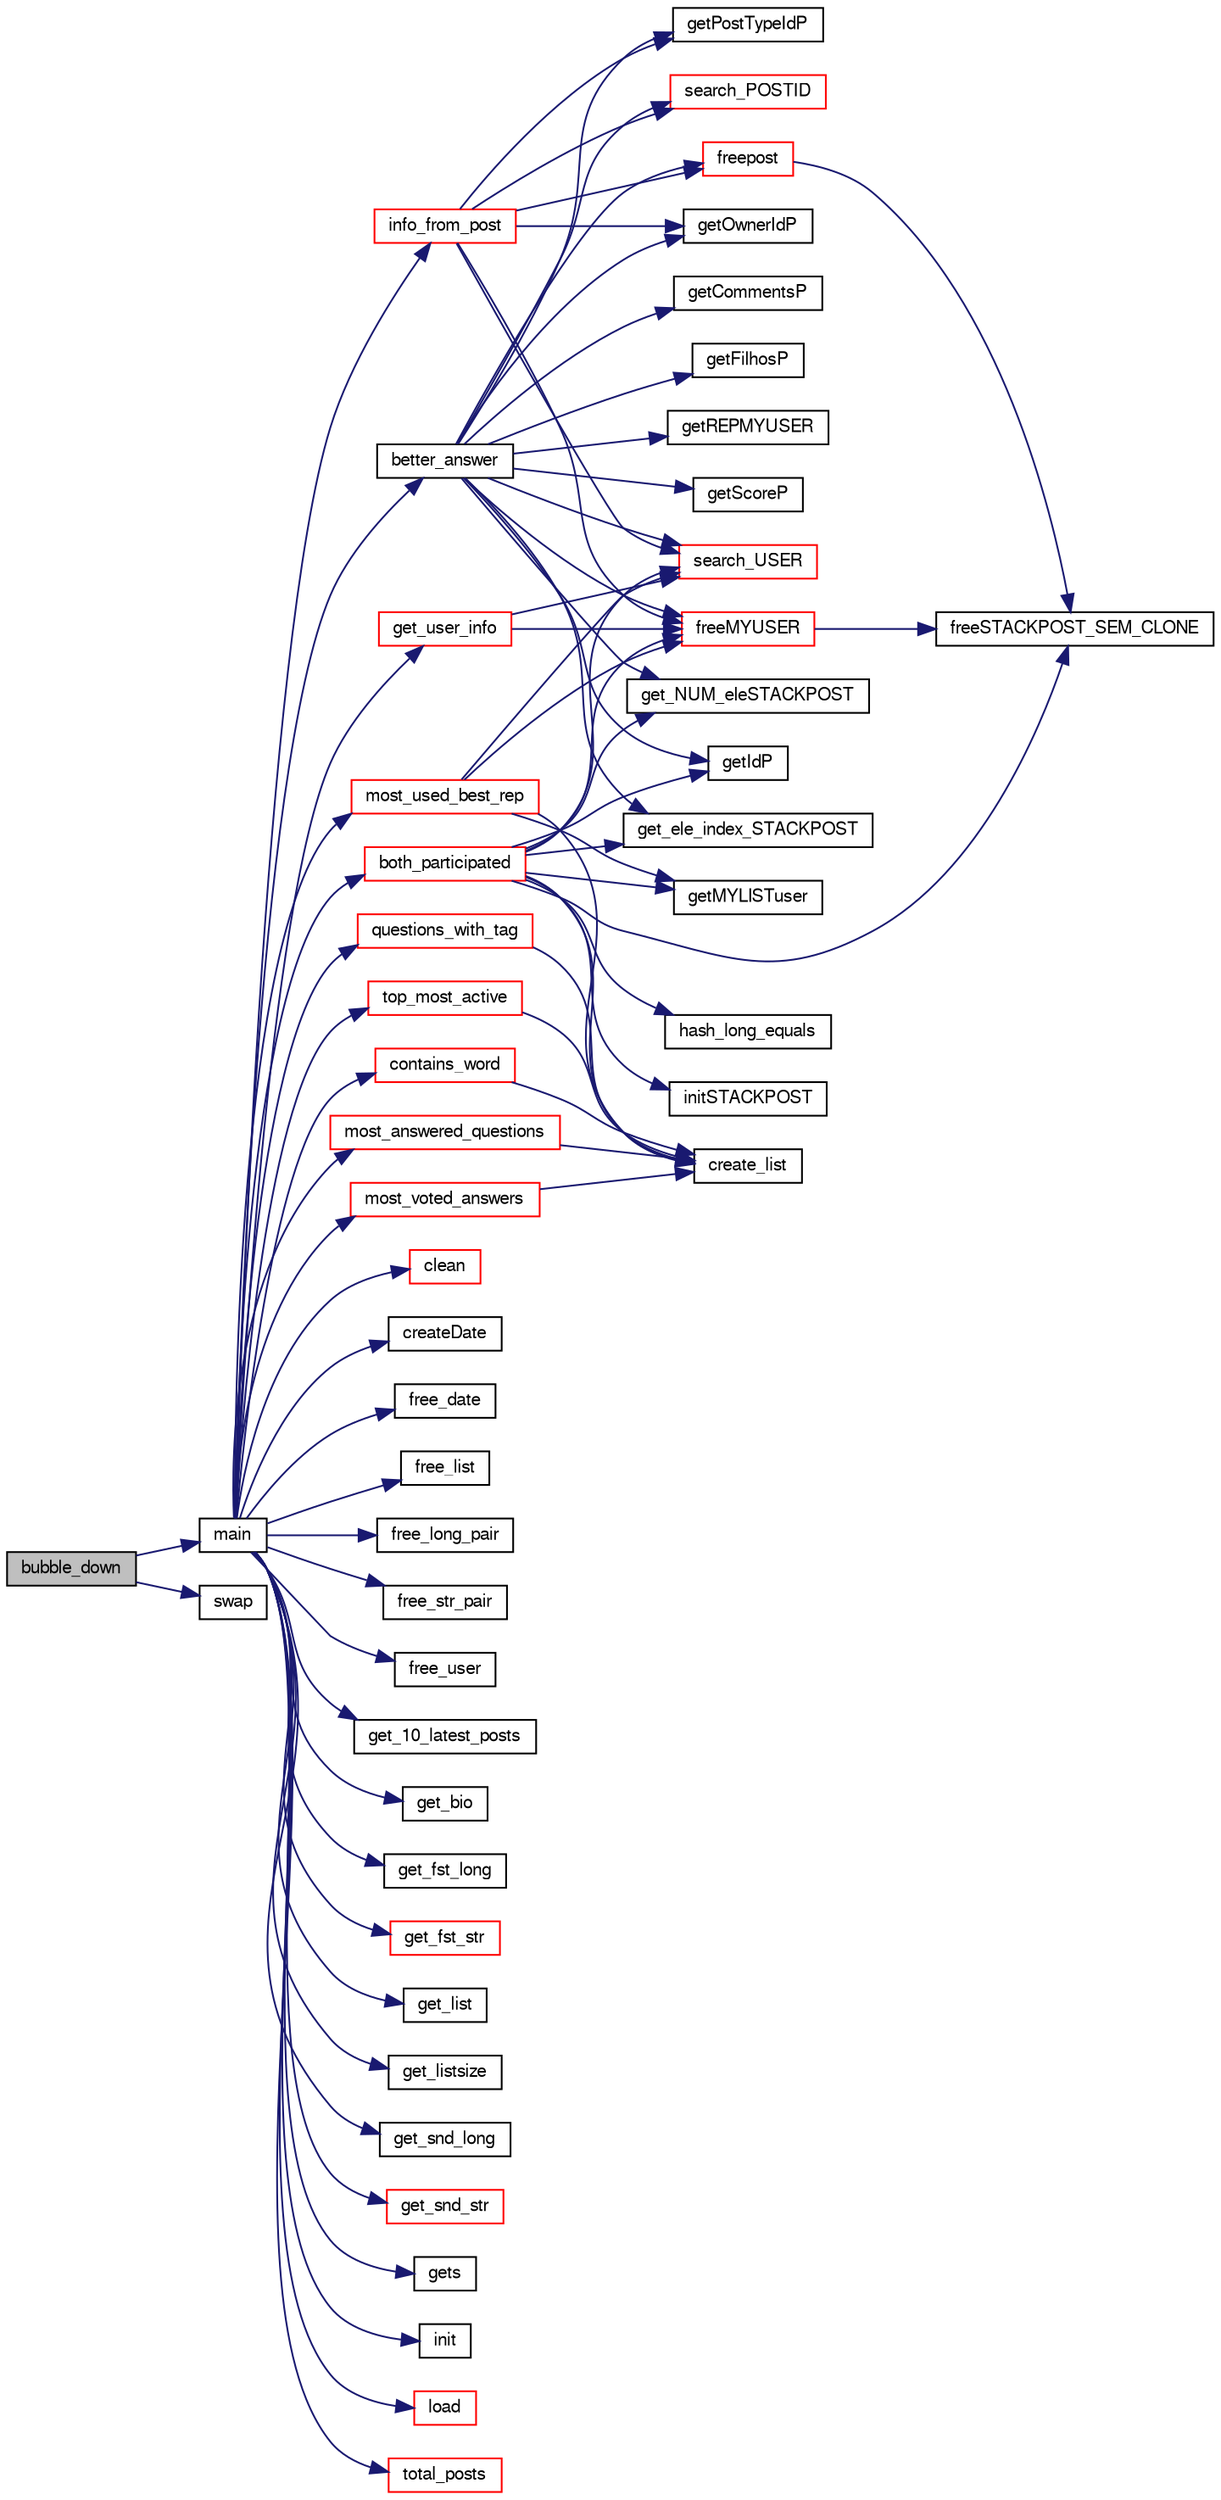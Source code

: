 digraph "bubble_down"
{
  edge [fontname="FreeSans",fontsize="10",labelfontname="FreeSans",labelfontsize="10"];
  node [fontname="FreeSans",fontsize="10",shape=record];
  rankdir="LR";
  Node1 [label="bubble_down",height=0.2,width=0.4,color="black", fillcolor="grey75", style="filled", fontcolor="black"];
  Node1 -> Node2 [color="midnightblue",fontsize="10",style="solid",fontname="FreeSans"];
  Node2 [label="main",height=0.2,width=0.4,color="black", fillcolor="white", style="filled",URL="$main_8c.html#ae66f6b31b5ad750f1fe042a706a4e3d4"];
  Node2 -> Node3 [color="midnightblue",fontsize="10",style="solid",fontname="FreeSans"];
  Node3 [label="better_answer",height=0.2,width=0.4,color="black", fillcolor="white", style="filled",URL="$interface_8c.html#af0bd178e59de59a12a227a1cc5124c58",tooltip="Função que dado um id de um post devolve a resposta melhor cotada desse post. "];
  Node3 -> Node4 [color="midnightblue",fontsize="10",style="solid",fontname="FreeSans"];
  Node4 [label="freeMYUSER",height=0.2,width=0.4,color="red", fillcolor="white", style="filled",URL="$myuser_8c.html#a5123e16973f221037824315bb060bc91",tooltip="Função que liberta a memória de um user. "];
  Node4 -> Node5 [color="midnightblue",fontsize="10",style="solid",fontname="FreeSans"];
  Node5 [label="freeSTACKPOST_SEM_CLONE",height=0.2,width=0.4,color="black", fillcolor="white", style="filled",URL="$mypost_8c.html#a91b21fb278f52144ead6215a80e864a5",tooltip="Função que dá free a uma stackpost. "];
  Node3 -> Node6 [color="midnightblue",fontsize="10",style="solid",fontname="FreeSans"];
  Node6 [label="freepost",height=0.2,width=0.4,color="red", fillcolor="white", style="filled",URL="$mypost_8c.html#a08e79594d5f2f7acf98a907972c05c51",tooltip="Função que liberta a memória alocada para um dado post. "];
  Node6 -> Node5 [color="midnightblue",fontsize="10",style="solid",fontname="FreeSans"];
  Node3 -> Node7 [color="midnightblue",fontsize="10",style="solid",fontname="FreeSans"];
  Node7 [label="get_ele_index_STACKPOST",height=0.2,width=0.4,color="black", fillcolor="white", style="filled",URL="$mypost_8c.html#ab5f84eeb5ef5145c0058f17b63ff41ae",tooltip="Função que devolve o elemento na posição dada. "];
  Node3 -> Node8 [color="midnightblue",fontsize="10",style="solid",fontname="FreeSans"];
  Node8 [label="get_NUM_eleSTACKPOST",height=0.2,width=0.4,color="black", fillcolor="white", style="filled",URL="$mypost_8c.html#a4dab09684a9c81a3b6cf73c12fbc9978",tooltip="Função que calcula o número de elementos de uma stackpost. "];
  Node3 -> Node9 [color="midnightblue",fontsize="10",style="solid",fontname="FreeSans"];
  Node9 [label="getCommentsP",height=0.2,width=0.4,color="black", fillcolor="white", style="filled",URL="$mypost_8c.html#aa8414847b7e8a4a885da2c756d1b0741",tooltip="Função que obtém o numero de comentarios de um post. "];
  Node3 -> Node10 [color="midnightblue",fontsize="10",style="solid",fontname="FreeSans"];
  Node10 [label="getFilhosP",height=0.2,width=0.4,color="black", fillcolor="white", style="filled",URL="$mypost_8c.html#adb8f601b62230e5fc982a65362a202e1",tooltip="Função que obtém os filhos de um post. "];
  Node3 -> Node11 [color="midnightblue",fontsize="10",style="solid",fontname="FreeSans"];
  Node11 [label="getIdP",height=0.2,width=0.4,color="black", fillcolor="white", style="filled",URL="$mypost_8c.html#afa0a87d0e3edc6a72af78a5dca815fd3",tooltip="Função que obtém o Id de um post. "];
  Node3 -> Node12 [color="midnightblue",fontsize="10",style="solid",fontname="FreeSans"];
  Node12 [label="getOwnerIdP",height=0.2,width=0.4,color="black", fillcolor="white", style="filled",URL="$mypost_8c.html#adaf507d186a88aba336eae26f03a0cc7",tooltip="Função que obtém o OwnerId de um post. "];
  Node3 -> Node13 [color="midnightblue",fontsize="10",style="solid",fontname="FreeSans"];
  Node13 [label="getPostTypeIdP",height=0.2,width=0.4,color="black", fillcolor="white", style="filled",URL="$mypost_8c.html#a514d82e76edef763f417b1a75d92939e",tooltip="Função que obtém o TypeId de um post. "];
  Node3 -> Node14 [color="midnightblue",fontsize="10",style="solid",fontname="FreeSans"];
  Node14 [label="getREPMYUSER",height=0.2,width=0.4,color="black", fillcolor="white", style="filled",URL="$myuser_8c.html#aabd3a0ebf20d134d1c8ca6f54564a617",tooltip="Função que devolve a rep do user. "];
  Node3 -> Node15 [color="midnightblue",fontsize="10",style="solid",fontname="FreeSans"];
  Node15 [label="getScoreP",height=0.2,width=0.4,color="black", fillcolor="white", style="filled",URL="$mypost_8c.html#a7564b17ded5d51aa16bd3bb68f78eaa0",tooltip="Função que obtém o score de um post. "];
  Node3 -> Node16 [color="midnightblue",fontsize="10",style="solid",fontname="FreeSans"];
  Node16 [label="search_POSTID",height=0.2,width=0.4,color="red", fillcolor="white", style="filled",URL="$mypost_8c.html#a23941cf77931842a0c8523c78888752b",tooltip="Função que procura um post pelo id na estrutura com clone. "];
  Node3 -> Node17 [color="midnightblue",fontsize="10",style="solid",fontname="FreeSans"];
  Node17 [label="search_USER",height=0.2,width=0.4,color="red", fillcolor="white", style="filled",URL="$myuser_8c.html#a89c3e32fead4720ca892da0e7f2c559b",tooltip="Função que procura um user na estrutura com clone. "];
  Node2 -> Node18 [color="midnightblue",fontsize="10",style="solid",fontname="FreeSans"];
  Node18 [label="both_participated",height=0.2,width=0.4,color="red", fillcolor="white", style="filled",URL="$interface_8c.html#ab2069c6237b5ab6647937173d43d9bac",tooltip="Função que dado 2 users retorna as N perguntas em que ambos participaram. "];
  Node18 -> Node19 [color="midnightblue",fontsize="10",style="solid",fontname="FreeSans"];
  Node19 [label="create_list",height=0.2,width=0.4,color="black", fillcolor="white", style="filled",URL="$list_8c.html#ac493f609072d58e2fedebea0e970cccf"];
  Node18 -> Node4 [color="midnightblue",fontsize="10",style="solid",fontname="FreeSans"];
  Node18 -> Node5 [color="midnightblue",fontsize="10",style="solid",fontname="FreeSans"];
  Node18 -> Node7 [color="midnightblue",fontsize="10",style="solid",fontname="FreeSans"];
  Node18 -> Node8 [color="midnightblue",fontsize="10",style="solid",fontname="FreeSans"];
  Node18 -> Node11 [color="midnightblue",fontsize="10",style="solid",fontname="FreeSans"];
  Node18 -> Node20 [color="midnightblue",fontsize="10",style="solid",fontname="FreeSans"];
  Node20 [label="getMYLISTuser",height=0.2,width=0.4,color="black", fillcolor="white", style="filled",URL="$myuser_8c.html#a3a1051fdb7a0f3c780890eb22aa29e27",tooltip="Função que devolve a lista de posts de um USER. "];
  Node18 -> Node21 [color="midnightblue",fontsize="10",style="solid",fontname="FreeSans"];
  Node21 [label="hash_long_equals",height=0.2,width=0.4,color="black", fillcolor="white", style="filled",URL="$interface_8c.html#ad06c9bd32e749d463f59e590875b56c6",tooltip="Função auxiliar que compara duas keys e diz que os seus valores são iguais. "];
  Node18 -> Node22 [color="midnightblue",fontsize="10",style="solid",fontname="FreeSans"];
  Node22 [label="initSTACKPOST",height=0.2,width=0.4,color="black", fillcolor="white", style="filled",URL="$mypost_8c.html#ac441cbdcf1391689526aba31a5e5aae9",tooltip="Função que inicializa um stackpost. "];
  Node18 -> Node17 [color="midnightblue",fontsize="10",style="solid",fontname="FreeSans"];
  Node2 -> Node23 [color="midnightblue",fontsize="10",style="solid",fontname="FreeSans"];
  Node23 [label="clean",height=0.2,width=0.4,color="red", fillcolor="white", style="filled",URL="$interface_8c.html#ab7f080e43dc99c5cde2c66249cafa252",tooltip="Função que liberta a memória da estrutura. "];
  Node2 -> Node24 [color="midnightblue",fontsize="10",style="solid",fontname="FreeSans"];
  Node24 [label="contains_word",height=0.2,width=0.4,color="red", fillcolor="white", style="filled",URL="$interface_8c.html#aade1f77088e1f4e6806c3ee8d33a5d41",tooltip="Função que obtém os id&#39;s das N perguntas mais recentes cujo título contém uma dada palavra..."];
  Node24 -> Node19 [color="midnightblue",fontsize="10",style="solid",fontname="FreeSans"];
  Node2 -> Node25 [color="midnightblue",fontsize="10",style="solid",fontname="FreeSans"];
  Node25 [label="createDate",height=0.2,width=0.4,color="black", fillcolor="white", style="filled",URL="$date_8c.html#a1b3eda1abec069a68e3734d8396b2e66"];
  Node2 -> Node26 [color="midnightblue",fontsize="10",style="solid",fontname="FreeSans"];
  Node26 [label="free_date",height=0.2,width=0.4,color="black", fillcolor="white", style="filled",URL="$date_8c.html#a2428331a018772af26d6691fb9c1166c"];
  Node2 -> Node27 [color="midnightblue",fontsize="10",style="solid",fontname="FreeSans"];
  Node27 [label="free_list",height=0.2,width=0.4,color="black", fillcolor="white", style="filled",URL="$list_8c.html#a9b1c30494f0b8a4bc01710ff04b68321"];
  Node2 -> Node28 [color="midnightblue",fontsize="10",style="solid",fontname="FreeSans"];
  Node28 [label="free_long_pair",height=0.2,width=0.4,color="black", fillcolor="white", style="filled",URL="$pair_8c.html#a0869e7c0d21112dee6f20a6a6c6de009"];
  Node2 -> Node29 [color="midnightblue",fontsize="10",style="solid",fontname="FreeSans"];
  Node29 [label="free_str_pair",height=0.2,width=0.4,color="black", fillcolor="white", style="filled",URL="$pair_8c.html#acee0a394fd3770f7d531a56f13915aad"];
  Node2 -> Node30 [color="midnightblue",fontsize="10",style="solid",fontname="FreeSans"];
  Node30 [label="free_user",height=0.2,width=0.4,color="black", fillcolor="white", style="filled",URL="$user_8c.html#aea0883335bb98ce1772d19cd544a92e7"];
  Node2 -> Node31 [color="midnightblue",fontsize="10",style="solid",fontname="FreeSans"];
  Node31 [label="get_10_latest_posts",height=0.2,width=0.4,color="black", fillcolor="white", style="filled",URL="$user_8c.html#a738e16e1446e2ae087b97f4c7863b9f1"];
  Node2 -> Node32 [color="midnightblue",fontsize="10",style="solid",fontname="FreeSans"];
  Node32 [label="get_bio",height=0.2,width=0.4,color="black", fillcolor="white", style="filled",URL="$user_8c.html#afc0f940f83091f1ce056e2a2682943c2"];
  Node2 -> Node33 [color="midnightblue",fontsize="10",style="solid",fontname="FreeSans"];
  Node33 [label="get_fst_long",height=0.2,width=0.4,color="black", fillcolor="white", style="filled",URL="$pair_8c.html#a422a2b6321647ced4032eb7132f49d9f"];
  Node2 -> Node34 [color="midnightblue",fontsize="10",style="solid",fontname="FreeSans"];
  Node34 [label="get_fst_str",height=0.2,width=0.4,color="red", fillcolor="white", style="filled",URL="$pair_8c.html#a7fd7e0de9b36a881aea105f87e937b66"];
  Node2 -> Node35 [color="midnightblue",fontsize="10",style="solid",fontname="FreeSans"];
  Node35 [label="get_list",height=0.2,width=0.4,color="black", fillcolor="white", style="filled",URL="$list_8c.html#a8bd1bfbc125c15a8fdb8047b37333438"];
  Node2 -> Node36 [color="midnightblue",fontsize="10",style="solid",fontname="FreeSans"];
  Node36 [label="get_listsize",height=0.2,width=0.4,color="black", fillcolor="white", style="filled",URL="$list_8c.html#a666b5a611c14e7471326bd8408b83670"];
  Node2 -> Node37 [color="midnightblue",fontsize="10",style="solid",fontname="FreeSans"];
  Node37 [label="get_snd_long",height=0.2,width=0.4,color="black", fillcolor="white", style="filled",URL="$pair_8c.html#a2c060497bd3a5fa446d9aa16f152d6a8"];
  Node2 -> Node38 [color="midnightblue",fontsize="10",style="solid",fontname="FreeSans"];
  Node38 [label="get_snd_str",height=0.2,width=0.4,color="red", fillcolor="white", style="filled",URL="$pair_8c.html#aeaab07e30eb8dc91dbd9adae4b3be6d4"];
  Node2 -> Node39 [color="midnightblue",fontsize="10",style="solid",fontname="FreeSans"];
  Node39 [label="get_user_info",height=0.2,width=0.4,color="red", fillcolor="white", style="filled",URL="$interface_8c.html#abbe8e56c4e4552c93a81a625ea641869",tooltip="Função que dado um id de um user devolve informacao sobre este mesmo. "];
  Node39 -> Node4 [color="midnightblue",fontsize="10",style="solid",fontname="FreeSans"];
  Node39 -> Node17 [color="midnightblue",fontsize="10",style="solid",fontname="FreeSans"];
  Node2 -> Node40 [color="midnightblue",fontsize="10",style="solid",fontname="FreeSans"];
  Node40 [label="gets",height=0.2,width=0.4,color="black", fillcolor="white", style="filled",URL="$main_8c.html#ad23cf6ce344e3cdbbe53eee7e9a83b5c"];
  Node2 -> Node41 [color="midnightblue",fontsize="10",style="solid",fontname="FreeSans"];
  Node41 [label="info_from_post",height=0.2,width=0.4,color="red", fillcolor="white", style="filled",URL="$interface_8c.html#ac297866fc062cda7f009927571ab55dc",tooltip="Função retorna a informacao de um post. "];
  Node41 -> Node4 [color="midnightblue",fontsize="10",style="solid",fontname="FreeSans"];
  Node41 -> Node6 [color="midnightblue",fontsize="10",style="solid",fontname="FreeSans"];
  Node41 -> Node12 [color="midnightblue",fontsize="10",style="solid",fontname="FreeSans"];
  Node41 -> Node13 [color="midnightblue",fontsize="10",style="solid",fontname="FreeSans"];
  Node41 -> Node16 [color="midnightblue",fontsize="10",style="solid",fontname="FreeSans"];
  Node41 -> Node17 [color="midnightblue",fontsize="10",style="solid",fontname="FreeSans"];
  Node2 -> Node42 [color="midnightblue",fontsize="10",style="solid",fontname="FreeSans"];
  Node42 [label="init",height=0.2,width=0.4,color="black", fillcolor="white", style="filled",URL="$interface_8c.html#aadd031ccf1ce5bbb27994ef338ca2750",tooltip="Função inicializa a estrutura da comunidade. "];
  Node2 -> Node43 [color="midnightblue",fontsize="10",style="solid",fontname="FreeSans"];
  Node43 [label="load",height=0.2,width=0.4,color="red", fillcolor="white", style="filled",URL="$interface_8c.html#a644c94e592239aa49a0cf315d69b1c64",tooltip="Função dá load aos ficheiros xml. "];
  Node2 -> Node44 [color="midnightblue",fontsize="10",style="solid",fontname="FreeSans"];
  Node44 [label="most_answered_questions",height=0.2,width=0.4,color="red", fillcolor="white", style="filled",URL="$interface_8c.html#a4847929aa84113b38e6804acefdfd6a4",tooltip="Função que dado um intervalo de tempo calcula as N perguntas com mais respostas. "];
  Node44 -> Node19 [color="midnightblue",fontsize="10",style="solid",fontname="FreeSans"];
  Node2 -> Node45 [color="midnightblue",fontsize="10",style="solid",fontname="FreeSans"];
  Node45 [label="most_used_best_rep",height=0.2,width=0.4,color="red", fillcolor="white", style="filled",URL="$interface_8c.html#aa048ff54eec00113e9e16d530370fcc1",tooltip="Função que obtém o número de ocorrencias das N tags mais usadas num dado período de tempo pelos N use..."];
  Node45 -> Node19 [color="midnightblue",fontsize="10",style="solid",fontname="FreeSans"];
  Node45 -> Node4 [color="midnightblue",fontsize="10",style="solid",fontname="FreeSans"];
  Node45 -> Node20 [color="midnightblue",fontsize="10",style="solid",fontname="FreeSans"];
  Node45 -> Node17 [color="midnightblue",fontsize="10",style="solid",fontname="FreeSans"];
  Node2 -> Node46 [color="midnightblue",fontsize="10",style="solid",fontname="FreeSans"];
  Node46 [label="most_voted_answers",height=0.2,width=0.4,color="red", fillcolor="white", style="filled",URL="$interface_8c.html#abee0976337de52cefdc4e840c803f2f4",tooltip="Função que dado um intervalo de tempo calcula os N posts com melhor score. "];
  Node46 -> Node19 [color="midnightblue",fontsize="10",style="solid",fontname="FreeSans"];
  Node2 -> Node47 [color="midnightblue",fontsize="10",style="solid",fontname="FreeSans"];
  Node47 [label="questions_with_tag",height=0.2,width=0.4,color="red", fillcolor="white", style="filled",URL="$interface_8c.html#a3833b4111827095f7654ff0b1ec6a6ee",tooltip="Função que dado um intervalo de tempo retornar todas as perguntas contendo uma determinada tag..."];
  Node47 -> Node19 [color="midnightblue",fontsize="10",style="solid",fontname="FreeSans"];
  Node2 -> Node48 [color="midnightblue",fontsize="10",style="solid",fontname="FreeSans"];
  Node48 [label="top_most_active",height=0.2,width=0.4,color="red", fillcolor="white", style="filled",URL="$interface_8c.html#aea6f8074566f0a5373ea67b3469fd4cc",tooltip="Função que calcula os N utilizadores com mais posts. "];
  Node48 -> Node19 [color="midnightblue",fontsize="10",style="solid",fontname="FreeSans"];
  Node2 -> Node49 [color="midnightblue",fontsize="10",style="solid",fontname="FreeSans"];
  Node49 [label="total_posts",height=0.2,width=0.4,color="red", fillcolor="white", style="filled",URL="$interface_8c.html#a58aee481445828846cbb908c20800265",tooltip="Função que dado um intervalo de tempo obtem o numero total de perguntas e respostas. "];
  Node1 -> Node50 [color="midnightblue",fontsize="10",style="solid",fontname="FreeSans"];
  Node50 [label="swap",height=0.2,width=0.4,color="black", fillcolor="white", style="filled",URL="$myheap_8c.html#a3f088393e484064f4b66e9d0c4413dd3",tooltip="Função troca 2 elementos no array. "];
}
